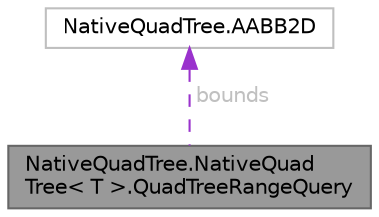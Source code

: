 digraph "NativeQuadTree.NativeQuadTree&lt; T &gt;.QuadTreeRangeQuery"
{
 // LATEX_PDF_SIZE
  bgcolor="transparent";
  edge [fontname=Helvetica,fontsize=10,labelfontname=Helvetica,labelfontsize=10];
  node [fontname=Helvetica,fontsize=10,shape=box,height=0.2,width=0.4];
  Node1 [id="Node000001",label="NativeQuadTree.NativeQuad\lTree\< T \>.QuadTreeRangeQuery",height=0.2,width=0.4,color="gray40", fillcolor="grey60", style="filled", fontcolor="black",tooltip=" "];
  Node2 -> Node1 [id="edge1_Node000001_Node000002",dir="back",color="darkorchid3",style="dashed",tooltip=" ",label=" bounds",fontcolor="grey" ];
  Node2 [id="Node000002",label="NativeQuadTree.AABB2D",height=0.2,width=0.4,color="grey75", fillcolor="white", style="filled",URL="$struct_native_quad_tree_1_1_a_a_b_b2_d.html",tooltip=" "];
}
